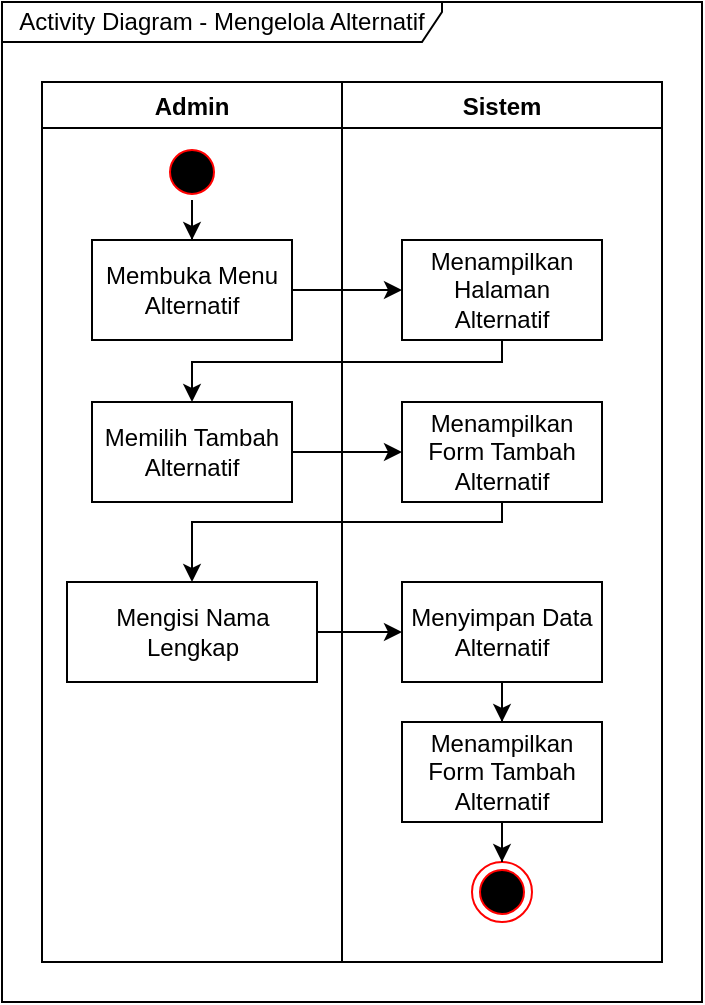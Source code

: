<mxfile version="28.2.1">
  <diagram id="O7_p2qTZbFpivkJzxj6x" name="Page-1">
    <mxGraphModel dx="595" dy="301" grid="1" gridSize="10" guides="1" tooltips="1" connect="1" arrows="1" fold="1" page="1" pageScale="1" pageWidth="827" pageHeight="1169" math="0" shadow="0">
      <root>
        <mxCell id="0" />
        <mxCell id="1" parent="0" />
        <mxCell id="SwkU2ouvjTg10X0OA1fk-28" value="Admin" style="swimlane;" parent="1" vertex="1">
          <mxGeometry x="180" y="60" width="150" height="440" as="geometry" />
        </mxCell>
        <mxCell id="SwkU2ouvjTg10X0OA1fk-29" value="Activity Diagram - Mengelola Alternatif" style="shape=umlFrame;whiteSpace=wrap;html=1;pointerEvents=0;width=220;height=20;" parent="1" vertex="1">
          <mxGeometry x="160" y="20" width="350" height="500" as="geometry" />
        </mxCell>
        <mxCell id="SwkU2ouvjTg10X0OA1fk-30" style="edgeStyle=orthogonalEdgeStyle;rounded=0;orthogonalLoop=1;jettySize=auto;html=1;entryX=0.5;entryY=0;entryDx=0;entryDy=0;" parent="1" source="SwkU2ouvjTg10X0OA1fk-31" target="SwkU2ouvjTg10X0OA1fk-33" edge="1">
          <mxGeometry relative="1" as="geometry" />
        </mxCell>
        <mxCell id="SwkU2ouvjTg10X0OA1fk-31" value="" style="ellipse;html=1;shape=startState;fillColor=#000000;strokeColor=#ff0000;" parent="1" vertex="1">
          <mxGeometry x="240" y="90" width="30" height="30" as="geometry" />
        </mxCell>
        <mxCell id="SwkU2ouvjTg10X0OA1fk-32" style="edgeStyle=orthogonalEdgeStyle;rounded=0;orthogonalLoop=1;jettySize=auto;html=1;entryX=0;entryY=0.5;entryDx=0;entryDy=0;" parent="1" source="SwkU2ouvjTg10X0OA1fk-33" target="SwkU2ouvjTg10X0OA1fk-35" edge="1">
          <mxGeometry relative="1" as="geometry" />
        </mxCell>
        <mxCell id="SwkU2ouvjTg10X0OA1fk-33" value="Membuka Menu Alternatif" style="html=1;dashed=0;whiteSpace=wrap;" parent="1" vertex="1">
          <mxGeometry x="205" y="139" width="100" height="50" as="geometry" />
        </mxCell>
        <mxCell id="SwkU2ouvjTg10X0OA1fk-34" value="Sistem" style="swimlane;" parent="1" vertex="1">
          <mxGeometry x="330" y="60" width="160" height="440" as="geometry" />
        </mxCell>
        <mxCell id="SwkU2ouvjTg10X0OA1fk-35" value="Menampilkan Halaman Alternatif" style="html=1;dashed=0;whiteSpace=wrap;" parent="SwkU2ouvjTg10X0OA1fk-34" vertex="1">
          <mxGeometry x="30" y="79" width="100" height="50" as="geometry" />
        </mxCell>
        <mxCell id="SwkU2ouvjTg10X0OA1fk-37" value="Menampilkan Form Tambah Alternatif" style="html=1;dashed=0;whiteSpace=wrap;" parent="SwkU2ouvjTg10X0OA1fk-34" vertex="1">
          <mxGeometry x="30" y="160" width="100" height="50" as="geometry" />
        </mxCell>
        <mxCell id="SwkU2ouvjTg10X0OA1fk-47" value="" style="ellipse;html=1;shape=endState;fillColor=#000000;strokeColor=#ff0000;" parent="SwkU2ouvjTg10X0OA1fk-34" vertex="1">
          <mxGeometry x="65" y="390" width="30" height="30" as="geometry" />
        </mxCell>
        <mxCell id="SwkU2ouvjTg10X0OA1fk-39" value="Menyimpan Data Alternatif" style="html=1;dashed=0;whiteSpace=wrap;" parent="SwkU2ouvjTg10X0OA1fk-34" vertex="1">
          <mxGeometry x="30" y="250" width="100" height="50" as="geometry" />
        </mxCell>
        <mxCell id="SwkU2ouvjTg10X0OA1fk-55" style="edgeStyle=orthogonalEdgeStyle;rounded=0;orthogonalLoop=1;jettySize=auto;html=1;entryX=0.5;entryY=0;entryDx=0;entryDy=0;" parent="SwkU2ouvjTg10X0OA1fk-34" source="SwkU2ouvjTg10X0OA1fk-39" target="SwkU2ouvjTg10X0OA1fk-56" edge="1">
          <mxGeometry relative="1" as="geometry">
            <mxPoint x="80" y="330" as="targetPoint" />
          </mxGeometry>
        </mxCell>
        <mxCell id="SwkU2ouvjTg10X0OA1fk-58" style="edgeStyle=orthogonalEdgeStyle;rounded=0;orthogonalLoop=1;jettySize=auto;html=1;entryX=0.5;entryY=0;entryDx=0;entryDy=0;" parent="SwkU2ouvjTg10X0OA1fk-34" source="SwkU2ouvjTg10X0OA1fk-56" target="SwkU2ouvjTg10X0OA1fk-47" edge="1">
          <mxGeometry relative="1" as="geometry" />
        </mxCell>
        <mxCell id="SwkU2ouvjTg10X0OA1fk-56" value="Menampilkan Form Tambah Alternatif" style="html=1;dashed=0;whiteSpace=wrap;" parent="SwkU2ouvjTg10X0OA1fk-34" vertex="1">
          <mxGeometry x="30" y="320" width="100" height="50" as="geometry" />
        </mxCell>
        <mxCell id="SwkU2ouvjTg10X0OA1fk-48" style="edgeStyle=orthogonalEdgeStyle;rounded=0;orthogonalLoop=1;jettySize=auto;html=1;entryX=0;entryY=0.5;entryDx=0;entryDy=0;" parent="1" source="SwkU2ouvjTg10X0OA1fk-49" target="SwkU2ouvjTg10X0OA1fk-37" edge="1">
          <mxGeometry relative="1" as="geometry" />
        </mxCell>
        <mxCell id="SwkU2ouvjTg10X0OA1fk-49" value="Memilih Tambah Alternatif" style="html=1;dashed=0;whiteSpace=wrap;" parent="1" vertex="1">
          <mxGeometry x="205" y="220" width="100" height="50" as="geometry" />
        </mxCell>
        <mxCell id="SwkU2ouvjTg10X0OA1fk-50" style="edgeStyle=orthogonalEdgeStyle;rounded=0;orthogonalLoop=1;jettySize=auto;html=1;entryX=0.5;entryY=0;entryDx=0;entryDy=0;exitX=0.5;exitY=1;exitDx=0;exitDy=0;" parent="1" source="SwkU2ouvjTg10X0OA1fk-35" target="SwkU2ouvjTg10X0OA1fk-49" edge="1">
          <mxGeometry relative="1" as="geometry">
            <Array as="points">
              <mxPoint x="410" y="200" />
              <mxPoint x="255" y="200" />
            </Array>
          </mxGeometry>
        </mxCell>
        <mxCell id="SwkU2ouvjTg10X0OA1fk-51" style="edgeStyle=orthogonalEdgeStyle;rounded=0;orthogonalLoop=1;jettySize=auto;html=1;entryX=0;entryY=0.5;entryDx=0;entryDy=0;" parent="1" source="SwkU2ouvjTg10X0OA1fk-52" target="SwkU2ouvjTg10X0OA1fk-39" edge="1">
          <mxGeometry relative="1" as="geometry" />
        </mxCell>
        <mxCell id="SwkU2ouvjTg10X0OA1fk-52" value="Mengisi Nama Lengkap" style="html=1;dashed=0;whiteSpace=wrap;" parent="1" vertex="1">
          <mxGeometry x="192.5" y="310" width="125" height="50" as="geometry" />
        </mxCell>
        <mxCell id="SwkU2ouvjTg10X0OA1fk-53" style="edgeStyle=orthogonalEdgeStyle;rounded=0;orthogonalLoop=1;jettySize=auto;html=1;entryX=0.5;entryY=0;entryDx=0;entryDy=0;exitX=0.5;exitY=1;exitDx=0;exitDy=0;" parent="1" source="SwkU2ouvjTg10X0OA1fk-37" target="SwkU2ouvjTg10X0OA1fk-52" edge="1">
          <mxGeometry relative="1" as="geometry">
            <Array as="points">
              <mxPoint x="410" y="280" />
              <mxPoint x="255" y="280" />
            </Array>
          </mxGeometry>
        </mxCell>
      </root>
    </mxGraphModel>
  </diagram>
</mxfile>
